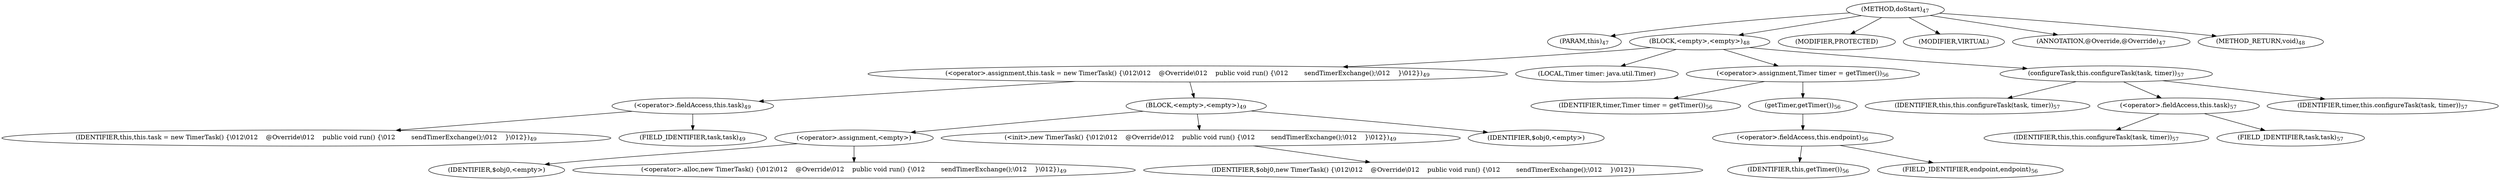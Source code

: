digraph "doStart" {  
"37" [label = <(METHOD,doStart)<SUB>47</SUB>> ]
"7" [label = <(PARAM,this)<SUB>47</SUB>> ]
"38" [label = <(BLOCK,&lt;empty&gt;,&lt;empty&gt;)<SUB>48</SUB>> ]
"39" [label = <(&lt;operator&gt;.assignment,this.task = new TimerTask() {\012\012    @Override\012    public void run() {\012        sendTimerExchange();\012    }\012})<SUB>49</SUB>> ]
"40" [label = <(&lt;operator&gt;.fieldAccess,this.task)<SUB>49</SUB>> ]
"41" [label = <(IDENTIFIER,this,this.task = new TimerTask() {\012\012    @Override\012    public void run() {\012        sendTimerExchange();\012    }\012})<SUB>49</SUB>> ]
"42" [label = <(FIELD_IDENTIFIER,task,task)<SUB>49</SUB>> ]
"43" [label = <(BLOCK,&lt;empty&gt;,&lt;empty&gt;)<SUB>49</SUB>> ]
"44" [label = <(&lt;operator&gt;.assignment,&lt;empty&gt;)> ]
"45" [label = <(IDENTIFIER,$obj0,&lt;empty&gt;)> ]
"46" [label = <(&lt;operator&gt;.alloc,new TimerTask() {\012\012    @Override\012    public void run() {\012        sendTimerExchange();\012    }\012})<SUB>49</SUB>> ]
"47" [label = <(&lt;init&gt;,new TimerTask() {\012\012    @Override\012    public void run() {\012        sendTimerExchange();\012    }\012})<SUB>49</SUB>> ]
"48" [label = <(IDENTIFIER,$obj0,new TimerTask() {\012\012    @Override\012    public void run() {\012        sendTimerExchange();\012    }\012})> ]
"49" [label = <(IDENTIFIER,$obj0,&lt;empty&gt;)> ]
"50" [label = <(LOCAL,Timer timer: java.util.Timer)> ]
"51" [label = <(&lt;operator&gt;.assignment,Timer timer = getTimer())<SUB>56</SUB>> ]
"52" [label = <(IDENTIFIER,timer,Timer timer = getTimer())<SUB>56</SUB>> ]
"53" [label = <(getTimer,getTimer())<SUB>56</SUB>> ]
"54" [label = <(&lt;operator&gt;.fieldAccess,this.endpoint)<SUB>56</SUB>> ]
"55" [label = <(IDENTIFIER,this,getTimer())<SUB>56</SUB>> ]
"56" [label = <(FIELD_IDENTIFIER,endpoint,endpoint)<SUB>56</SUB>> ]
"57" [label = <(configureTask,this.configureTask(task, timer))<SUB>57</SUB>> ]
"6" [label = <(IDENTIFIER,this,this.configureTask(task, timer))<SUB>57</SUB>> ]
"58" [label = <(&lt;operator&gt;.fieldAccess,this.task)<SUB>57</SUB>> ]
"59" [label = <(IDENTIFIER,this,this.configureTask(task, timer))<SUB>57</SUB>> ]
"60" [label = <(FIELD_IDENTIFIER,task,task)<SUB>57</SUB>> ]
"61" [label = <(IDENTIFIER,timer,this.configureTask(task, timer))<SUB>57</SUB>> ]
"62" [label = <(MODIFIER,PROTECTED)> ]
"63" [label = <(MODIFIER,VIRTUAL)> ]
"64" [label = <(ANNOTATION,@Override,@Override)<SUB>47</SUB>> ]
"65" [label = <(METHOD_RETURN,void)<SUB>48</SUB>> ]
  "37" -> "7" 
  "37" -> "38" 
  "37" -> "62" 
  "37" -> "63" 
  "37" -> "64" 
  "37" -> "65" 
  "38" -> "39" 
  "38" -> "50" 
  "38" -> "51" 
  "38" -> "57" 
  "39" -> "40" 
  "39" -> "43" 
  "40" -> "41" 
  "40" -> "42" 
  "43" -> "44" 
  "43" -> "47" 
  "43" -> "49" 
  "44" -> "45" 
  "44" -> "46" 
  "47" -> "48" 
  "51" -> "52" 
  "51" -> "53" 
  "53" -> "54" 
  "54" -> "55" 
  "54" -> "56" 
  "57" -> "6" 
  "57" -> "58" 
  "57" -> "61" 
  "58" -> "59" 
  "58" -> "60" 
}
